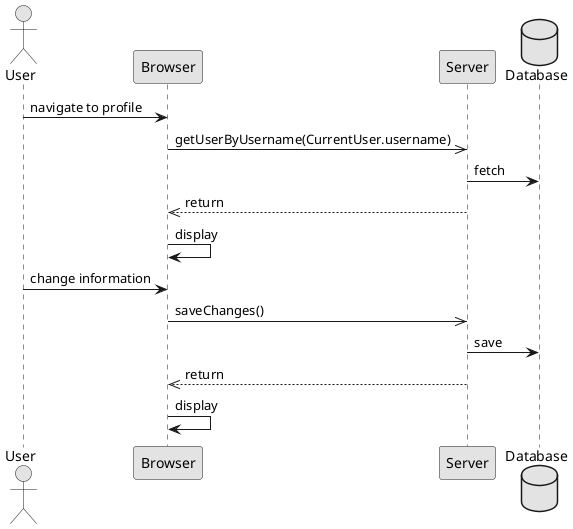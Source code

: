 @startuml  analysis.png
skinparam monochrome true
skinparam packageStyle rect
skinparam defaultFontName FG Virgil
skinparam shadowing false

actor User

User -> Browser : navigate to profile
Browser ->> Server : getUserByUsername(CurrentUser.username)

database Database 

Server -> Database : fetch

Server -->> Browser : return

Browser -> Browser : display

User -> Browser : change information

Browser ->> Server : saveChanges()

Server -> Database : save

Server -->> Browser : return

Browser -> Browser : display

@enduml